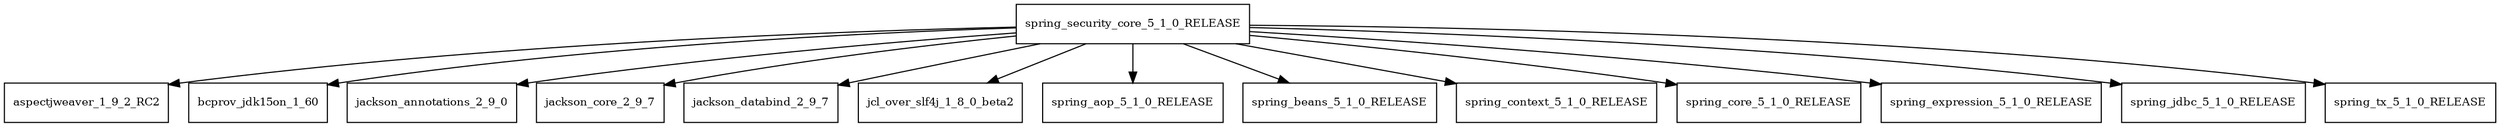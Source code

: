digraph spring_security_core_5_1_0_RELEASE_dependencies {
  node [shape = box, fontsize=10.0];
  spring_security_core_5_1_0_RELEASE -> aspectjweaver_1_9_2_RC2;
  spring_security_core_5_1_0_RELEASE -> bcprov_jdk15on_1_60;
  spring_security_core_5_1_0_RELEASE -> jackson_annotations_2_9_0;
  spring_security_core_5_1_0_RELEASE -> jackson_core_2_9_7;
  spring_security_core_5_1_0_RELEASE -> jackson_databind_2_9_7;
  spring_security_core_5_1_0_RELEASE -> jcl_over_slf4j_1_8_0_beta2;
  spring_security_core_5_1_0_RELEASE -> spring_aop_5_1_0_RELEASE;
  spring_security_core_5_1_0_RELEASE -> spring_beans_5_1_0_RELEASE;
  spring_security_core_5_1_0_RELEASE -> spring_context_5_1_0_RELEASE;
  spring_security_core_5_1_0_RELEASE -> spring_core_5_1_0_RELEASE;
  spring_security_core_5_1_0_RELEASE -> spring_expression_5_1_0_RELEASE;
  spring_security_core_5_1_0_RELEASE -> spring_jdbc_5_1_0_RELEASE;
  spring_security_core_5_1_0_RELEASE -> spring_tx_5_1_0_RELEASE;
}
